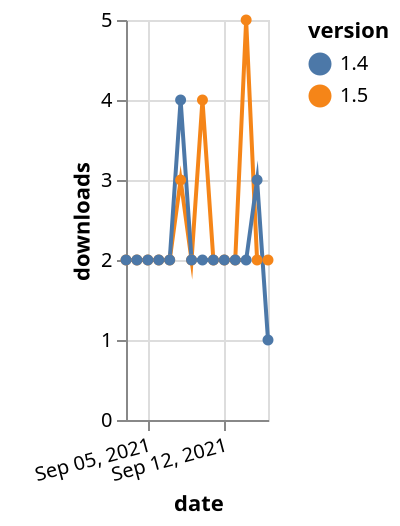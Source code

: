 {"$schema": "https://vega.github.io/schema/vega-lite/v5.json", "description": "A simple bar chart with embedded data.", "data": {"values": [{"date": "2021-09-03", "total": 2410, "delta": 2, "version": "1.5"}, {"date": "2021-09-04", "total": 2412, "delta": 2, "version": "1.5"}, {"date": "2021-09-05", "total": 2414, "delta": 2, "version": "1.5"}, {"date": "2021-09-06", "total": 2416, "delta": 2, "version": "1.5"}, {"date": "2021-09-07", "total": 2418, "delta": 2, "version": "1.5"}, {"date": "2021-09-08", "total": 2421, "delta": 3, "version": "1.5"}, {"date": "2021-09-09", "total": 2423, "delta": 2, "version": "1.5"}, {"date": "2021-09-10", "total": 2427, "delta": 4, "version": "1.5"}, {"date": "2021-09-11", "total": 2429, "delta": 2, "version": "1.5"}, {"date": "2021-09-12", "total": 2431, "delta": 2, "version": "1.5"}, {"date": "2021-09-13", "total": 2433, "delta": 2, "version": "1.5"}, {"date": "2021-09-14", "total": 2438, "delta": 5, "version": "1.5"}, {"date": "2021-09-15", "total": 2440, "delta": 2, "version": "1.5"}, {"date": "2021-09-16", "total": 2442, "delta": 2, "version": "1.5"}, {"date": "2021-09-03", "total": 2406, "delta": 2, "version": "1.4"}, {"date": "2021-09-04", "total": 2408, "delta": 2, "version": "1.4"}, {"date": "2021-09-05", "total": 2410, "delta": 2, "version": "1.4"}, {"date": "2021-09-06", "total": 2412, "delta": 2, "version": "1.4"}, {"date": "2021-09-07", "total": 2414, "delta": 2, "version": "1.4"}, {"date": "2021-09-08", "total": 2418, "delta": 4, "version": "1.4"}, {"date": "2021-09-09", "total": 2420, "delta": 2, "version": "1.4"}, {"date": "2021-09-10", "total": 2422, "delta": 2, "version": "1.4"}, {"date": "2021-09-11", "total": 2424, "delta": 2, "version": "1.4"}, {"date": "2021-09-12", "total": 2426, "delta": 2, "version": "1.4"}, {"date": "2021-09-13", "total": 2428, "delta": 2, "version": "1.4"}, {"date": "2021-09-14", "total": 2430, "delta": 2, "version": "1.4"}, {"date": "2021-09-15", "total": 2433, "delta": 3, "version": "1.4"}, {"date": "2021-09-16", "total": 2434, "delta": 1, "version": "1.4"}]}, "width": "container", "mark": {"type": "line", "point": {"filled": true}}, "encoding": {"x": {"field": "date", "type": "temporal", "timeUnit": "yearmonthdate", "title": "date", "axis": {"labelAngle": -15}}, "y": {"field": "delta", "type": "quantitative", "title": "downloads"}, "color": {"field": "version", "type": "nominal"}, "tooltip": {"field": "delta"}}}